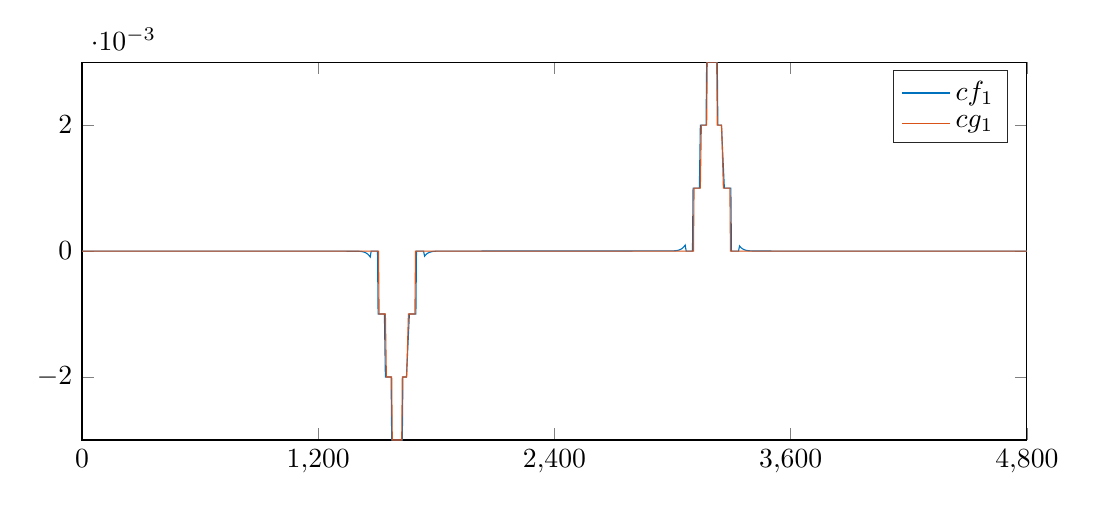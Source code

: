% This file was created by matlab2tikz.
%
%The latest updates can be retrieved from
%  http://www.mathworks.com/matlabcentral/fileexchange/22022-matlab2tikz-matlab2tikz
%where you can also make suggestions and rate matlab2tikz.
%
\definecolor{mycolor1}{rgb}{0.0,0.447,0.741}%
\definecolor{mycolor2}{rgb}{0.85,0.325,0.098}%
%
\begin{tikzpicture}

\begin{axis}[%
width=12cm,
height=4.8cm,
%at={(0.758in,0.481in)},
scale only axis,
xmin=0,
xmax=4800,
xtick = {0, 1200, 2400, 3600, 4800},
ymin=-0.003,
ymax=0.003,
axis background/.style={fill=white},
legend style={legend cell align=left, align=left, draw=white!15!black}
]
\addplot [color=mycolor1]
  table[row sep=crcr]{%
1	0\\
1403	-2.263e-06\\
1420	-7.35e-06\\
1431	-1.489e-05\\
1440	-2.566e-05\\
1447	-3.84e-05\\
1453	-5.347e-05\\
1459	-7.348e-05\\
1464	-9.481e-05\\
1469	-0.0\\
1473	-0.0\\
1477	-0.0\\
1481	-0.0\\
1485	-0.0\\
1489	-0.0\\
1492	-0.0\\
1495	-0.0\\
1498	-0.0\\
1501	-0.0\\
1504	-0.001\\
1507	-0.001\\
1510	-0.001\\
1513	-0.001\\
1516	-0.001\\
1519	-0.001\\
1522	-0.001\\
1525	-0.001\\
1528	-0.001\\
1532	-0.001\\
1536	-0.001\\
1541	-0.002\\
1548	-0.002\\
1556	-0.002\\
1560	-0.002\\
1564	-0.002\\
1567	-0.002\\
1570	-0.002\\
1573	-0.003\\
1576	-0.003\\
1578	-0.003\\
1580	-0.003\\
1582	-0.003\\
1584	-0.003\\
1586	-0.003\\
1588	-0.003\\
1590	-0.003\\
1592	-0.003\\
1594	-0.003\\
1596	-0.003\\
1598	-0.003\\
1600	-0.003\\
1602	-0.003\\
1604	-0.003\\
1606	-0.003\\
1608	-0.003\\
1610	-0.003\\
1612	-0.003\\
1614	-0.003\\
1616	-0.003\\
1618	-0.003\\
1620	-0.003\\
1622	-0.003\\
1624	-0.003\\
1627	-0.003\\
1630	-0.002\\
1633	-0.002\\
1636	-0.002\\
1639	-0.002\\
1643	-0.002\\
1648	-0.002\\
1663	-0.001\\
1667	-0.001\\
1671	-0.001\\
1675	-0.001\\
1678	-0.001\\
1681	-0.001\\
1684	-0.001\\
1687	-0.001\\
1690	-0.001\\
1693	-0.001\\
1696	-0.001\\
1699	-0.0\\
1702	-0.0\\
1705	-0.0\\
1708	-0.0\\
1711	-0.0\\
1715	-0.0\\
1719	-0.0\\
1723	-0.0\\
1727	-0.0\\
1731	-0.0\\
1735	-0.0\\
1740	-8.145e-05\\
1745	-6.278e-05\\
1751	-4.539e-05\\
1757	-3.238e-05\\
1764	-2.147e-05\\
1773	-1.233e-05\\
1784	-6.017e-06\\
1800	-1.956e-06\\
1829	-2.01e-07\\
1982	-0\\
3003	2.263e-06\\
3020	7.35e-06\\
3031	1.489e-05\\
3040	2.566e-05\\
3047	3.84e-05\\
3053	5.347e-05\\
3059	7.348e-05\\
3064	9.481e-05\\
3069	0.0\\
3073	0.0\\
3077	0.0\\
3081	0.0\\
3085	0.0\\
3089	0.0\\
3092	0.0\\
3095	0.0\\
3098	0.0\\
3101	0.0\\
3104	0.001\\
3107	0.001\\
3110	0.001\\
3113	0.001\\
3116	0.001\\
3119	0.001\\
3122	0.001\\
3125	0.001\\
3128	0.001\\
3132	0.001\\
3136	0.001\\
3141	0.002\\
3148	0.002\\
3156	0.002\\
3160	0.002\\
3164	0.002\\
3167	0.002\\
3170	0.002\\
3173	0.003\\
3176	0.003\\
3178	0.003\\
3180	0.003\\
3182	0.003\\
3184	0.003\\
3186	0.003\\
3188	0.003\\
3190	0.003\\
3192	0.003\\
3194	0.003\\
3196	0.003\\
3198	0.003\\
3200	0.003\\
3202	0.003\\
3204	0.003\\
3206	0.003\\
3208	0.003\\
3210	0.003\\
3212	0.003\\
3214	0.003\\
3216	0.003\\
3218	0.003\\
3220	0.003\\
3222	0.003\\
3224	0.003\\
3227	0.003\\
3230	0.002\\
3233	0.002\\
3236	0.002\\
3239	0.002\\
3243	0.002\\
3248	0.002\\
3263	0.001\\
3267	0.001\\
3271	0.001\\
3275	0.001\\
3278	0.001\\
3281	0.001\\
3284	0.001\\
3287	0.001\\
3290	0.001\\
3293	0.001\\
3296	0.001\\
3299	0.0\\
3302	0.0\\
3305	0.0\\
3308	0.0\\
3311	0.0\\
3315	0.0\\
3319	0.0\\
3323	0.0\\
3327	0.0\\
3331	0.0\\
3335	0.0\\
3340	8.145e-05\\
3345	6.278e-05\\
3351	4.539e-05\\
3357	3.238e-05\\
3364	2.147e-05\\
3373	1.233e-05\\
3384	6.017e-06\\
3400	1.956e-06\\
3429	2.01e-07\\
3582	0\\
4800	0\\
};
\addlegendentry{$cf_1$}

\addplot [color=mycolor2]
  table[row sep=crcr]{%
1	0\\
1475	0\\
1476	-0.0\\
1480	-0.0\\
1484	-0.0\\
1488	-0.0\\
1491	-0.0\\
1494	-0.0\\
1497	-0.0\\
1500	-0.0\\
1503	-0.0\\
1506	-0.0\\
1509	-0.001\\
1512	-0.001\\
1515	-0.001\\
1518	-0.001\\
1521	-0.001\\
1524	-0.001\\
1527	-0.001\\
1530	-0.001\\
1533	-0.001\\
1537	-0.001\\
1541	-0.001\\
1546	-0.002\\
1560	-0.002\\
1564	-0.002\\
1567	-0.002\\
1570	-0.002\\
1573	-0.002\\
1576	-0.003\\
1578	-0.003\\
1580	-0.003\\
1582	-0.003\\
1584	-0.003\\
1586	-0.003\\
1588	-0.003\\
1590	-0.003\\
1592	-0.003\\
1594	-0.003\\
1596	-0.003\\
1598	-0.003\\
1600	-0.003\\
1602	-0.003\\
1604	-0.003\\
1606	-0.003\\
1608	-0.003\\
1610	-0.003\\
1612	-0.003\\
1614	-0.003\\
1616	-0.003\\
1618	-0.003\\
1620	-0.003\\
1622	-0.003\\
1624	-0.003\\
1627	-0.002\\
1630	-0.002\\
1633	-0.002\\
1636	-0.002\\
1639	-0.002\\
1643	-0.002\\
1649	-0.002\\
1658	-0.001\\
1662	-0.001\\
1666	-0.001\\
1670	-0.001\\
1673	-0.001\\
1676	-0.001\\
1679	-0.001\\
1682	-0.001\\
1685	-0.001\\
1688	-0.001\\
1691	-0.001\\
1694	-0.0\\
1697	-0.0\\
1700	-0.0\\
1703	-0.0\\
1706	-0.0\\
1709	-0.0\\
1712	-0.0\\
1716	-0.0\\
1720	-0.0\\
1724	-0.0\\
1725	-0.0\\
1726	0\\
3075	0\\
3076	0.0\\
3080	0.0\\
3084	0.0\\
3088	0.0\\
3091	0.0\\
3094	0.0\\
3097	0.0\\
3100	0.0\\
3103	0.0\\
3106	0.0\\
3109	0.001\\
3112	0.001\\
3115	0.001\\
3118	0.001\\
3121	0.001\\
3124	0.001\\
3127	0.001\\
3130	0.001\\
3133	0.001\\
3137	0.001\\
3141	0.001\\
3146	0.002\\
3160	0.002\\
3164	0.002\\
3167	0.002\\
3170	0.002\\
3173	0.002\\
3176	0.003\\
3178	0.003\\
3180	0.003\\
3182	0.003\\
3184	0.003\\
3186	0.003\\
3188	0.003\\
3190	0.003\\
3192	0.003\\
3194	0.003\\
3196	0.003\\
3198	0.003\\
3200	0.003\\
3202	0.003\\
3204	0.003\\
3206	0.003\\
3208	0.003\\
3210	0.003\\
3212	0.003\\
3214	0.003\\
3216	0.003\\
3218	0.003\\
3220	0.003\\
3222	0.003\\
3224	0.003\\
3227	0.002\\
3230	0.002\\
3233	0.002\\
3236	0.002\\
3239	0.002\\
3243	0.002\\
3249	0.002\\
3258	0.001\\
3262	0.001\\
3266	0.001\\
3270	0.001\\
3273	0.001\\
3276	0.001\\
3279	0.001\\
3282	0.001\\
3285	0.001\\
3288	0.001\\
3291	0.001\\
3294	0.0\\
3297	0.0\\
3300	0.0\\
3303	0.0\\
3306	0.0\\
3309	0.0\\
3312	0.0\\
3316	0.0\\
3320	0.0\\
3324	0.0\\
3325	0.0\\
3326	0\\
4800	0\\
};
\addlegendentry{$cg_1$}

\end{axis}

\begin{axis}[%
width=12cm,
height=4.8cm,
at={(0in,0in)},
scale only axis,
xmin=0,
xmax=1,
ymin=0,
ymax=1,
axis line style={draw=none},
ticks=none,
axis x line*=bottom,
axis y line*=left,
legend style={legend cell align=left, align=left, draw=white!15!black}
]
\end{axis}
\end{tikzpicture}%
